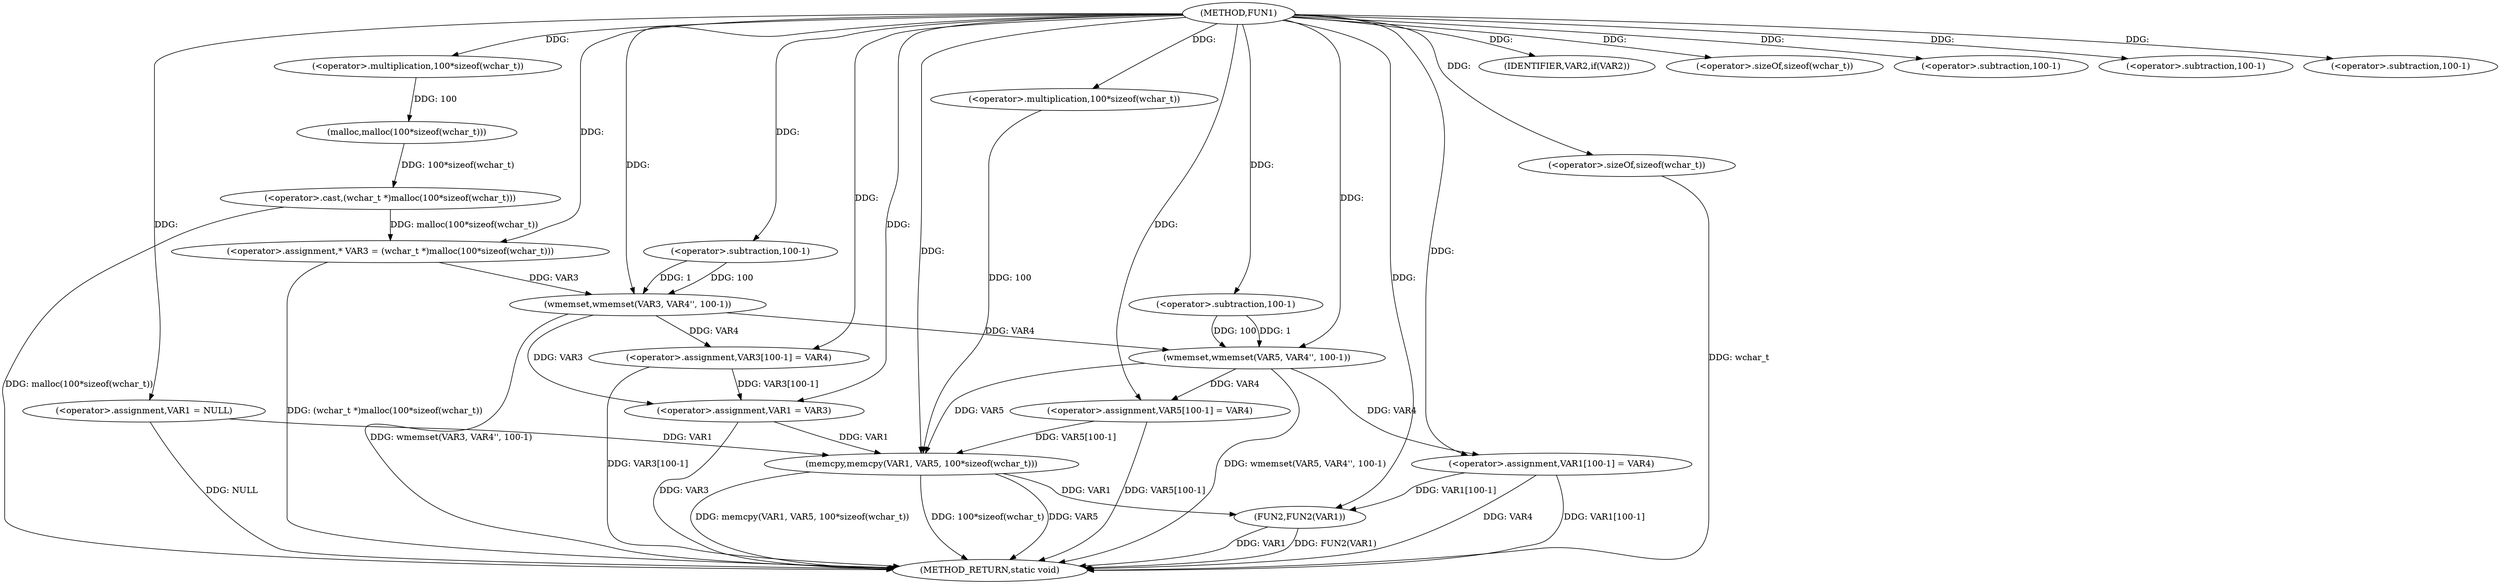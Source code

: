 digraph FUN1 {  
"1000100" [label = "(METHOD,FUN1)" ]
"1000167" [label = "(METHOD_RETURN,static void)" ]
"1000103" [label = "(<operator>.assignment,VAR1 = NULL)" ]
"1000107" [label = "(IDENTIFIER,VAR2,if(VAR2))" ]
"1000111" [label = "(<operator>.assignment,* VAR3 = (wchar_t *)malloc(100*sizeof(wchar_t)))" ]
"1000113" [label = "(<operator>.cast,(wchar_t *)malloc(100*sizeof(wchar_t)))" ]
"1000115" [label = "(malloc,malloc(100*sizeof(wchar_t)))" ]
"1000116" [label = "(<operator>.multiplication,100*sizeof(wchar_t))" ]
"1000118" [label = "(<operator>.sizeOf,sizeof(wchar_t))" ]
"1000120" [label = "(wmemset,wmemset(VAR3, VAR4'', 100-1))" ]
"1000123" [label = "(<operator>.subtraction,100-1)" ]
"1000126" [label = "(<operator>.assignment,VAR3[100-1] = VAR4)" ]
"1000129" [label = "(<operator>.subtraction,100-1)" ]
"1000133" [label = "(<operator>.assignment,VAR1 = VAR3)" ]
"1000138" [label = "(wmemset,wmemset(VAR5, VAR4'', 100-1))" ]
"1000141" [label = "(<operator>.subtraction,100-1)" ]
"1000144" [label = "(<operator>.assignment,VAR5[100-1] = VAR4)" ]
"1000147" [label = "(<operator>.subtraction,100-1)" ]
"1000151" [label = "(memcpy,memcpy(VAR1, VAR5, 100*sizeof(wchar_t)))" ]
"1000154" [label = "(<operator>.multiplication,100*sizeof(wchar_t))" ]
"1000156" [label = "(<operator>.sizeOf,sizeof(wchar_t))" ]
"1000158" [label = "(<operator>.assignment,VAR1[100-1] = VAR4)" ]
"1000161" [label = "(<operator>.subtraction,100-1)" ]
"1000165" [label = "(FUN2,FUN2(VAR1))" ]
  "1000158" -> "1000167"  [ label = "DDG: VAR1[100-1]"] 
  "1000151" -> "1000167"  [ label = "DDG: memcpy(VAR1, VAR5, 100*sizeof(wchar_t))"] 
  "1000156" -> "1000167"  [ label = "DDG: wchar_t"] 
  "1000103" -> "1000167"  [ label = "DDG: NULL"] 
  "1000165" -> "1000167"  [ label = "DDG: VAR1"] 
  "1000113" -> "1000167"  [ label = "DDG: malloc(100*sizeof(wchar_t))"] 
  "1000151" -> "1000167"  [ label = "DDG: 100*sizeof(wchar_t)"] 
  "1000144" -> "1000167"  [ label = "DDG: VAR5[100-1]"] 
  "1000165" -> "1000167"  [ label = "DDG: FUN2(VAR1)"] 
  "1000158" -> "1000167"  [ label = "DDG: VAR4"] 
  "1000126" -> "1000167"  [ label = "DDG: VAR3[100-1]"] 
  "1000151" -> "1000167"  [ label = "DDG: VAR5"] 
  "1000133" -> "1000167"  [ label = "DDG: VAR3"] 
  "1000111" -> "1000167"  [ label = "DDG: (wchar_t *)malloc(100*sizeof(wchar_t))"] 
  "1000120" -> "1000167"  [ label = "DDG: wmemset(VAR3, VAR4'', 100-1)"] 
  "1000138" -> "1000167"  [ label = "DDG: wmemset(VAR5, VAR4'', 100-1)"] 
  "1000100" -> "1000103"  [ label = "DDG: "] 
  "1000100" -> "1000107"  [ label = "DDG: "] 
  "1000113" -> "1000111"  [ label = "DDG: malloc(100*sizeof(wchar_t))"] 
  "1000100" -> "1000111"  [ label = "DDG: "] 
  "1000115" -> "1000113"  [ label = "DDG: 100*sizeof(wchar_t)"] 
  "1000116" -> "1000115"  [ label = "DDG: 100"] 
  "1000100" -> "1000116"  [ label = "DDG: "] 
  "1000100" -> "1000118"  [ label = "DDG: "] 
  "1000111" -> "1000120"  [ label = "DDG: VAR3"] 
  "1000100" -> "1000120"  [ label = "DDG: "] 
  "1000123" -> "1000120"  [ label = "DDG: 100"] 
  "1000123" -> "1000120"  [ label = "DDG: 1"] 
  "1000100" -> "1000123"  [ label = "DDG: "] 
  "1000120" -> "1000126"  [ label = "DDG: VAR4"] 
  "1000100" -> "1000126"  [ label = "DDG: "] 
  "1000100" -> "1000129"  [ label = "DDG: "] 
  "1000120" -> "1000133"  [ label = "DDG: VAR3"] 
  "1000126" -> "1000133"  [ label = "DDG: VAR3[100-1]"] 
  "1000100" -> "1000133"  [ label = "DDG: "] 
  "1000100" -> "1000138"  [ label = "DDG: "] 
  "1000120" -> "1000138"  [ label = "DDG: VAR4"] 
  "1000141" -> "1000138"  [ label = "DDG: 100"] 
  "1000141" -> "1000138"  [ label = "DDG: 1"] 
  "1000100" -> "1000141"  [ label = "DDG: "] 
  "1000138" -> "1000144"  [ label = "DDG: VAR4"] 
  "1000100" -> "1000144"  [ label = "DDG: "] 
  "1000100" -> "1000147"  [ label = "DDG: "] 
  "1000103" -> "1000151"  [ label = "DDG: VAR1"] 
  "1000133" -> "1000151"  [ label = "DDG: VAR1"] 
  "1000100" -> "1000151"  [ label = "DDG: "] 
  "1000138" -> "1000151"  [ label = "DDG: VAR5"] 
  "1000144" -> "1000151"  [ label = "DDG: VAR5[100-1]"] 
  "1000154" -> "1000151"  [ label = "DDG: 100"] 
  "1000100" -> "1000154"  [ label = "DDG: "] 
  "1000100" -> "1000156"  [ label = "DDG: "] 
  "1000100" -> "1000158"  [ label = "DDG: "] 
  "1000138" -> "1000158"  [ label = "DDG: VAR4"] 
  "1000100" -> "1000161"  [ label = "DDG: "] 
  "1000158" -> "1000165"  [ label = "DDG: VAR1[100-1]"] 
  "1000151" -> "1000165"  [ label = "DDG: VAR1"] 
  "1000100" -> "1000165"  [ label = "DDG: "] 
}
